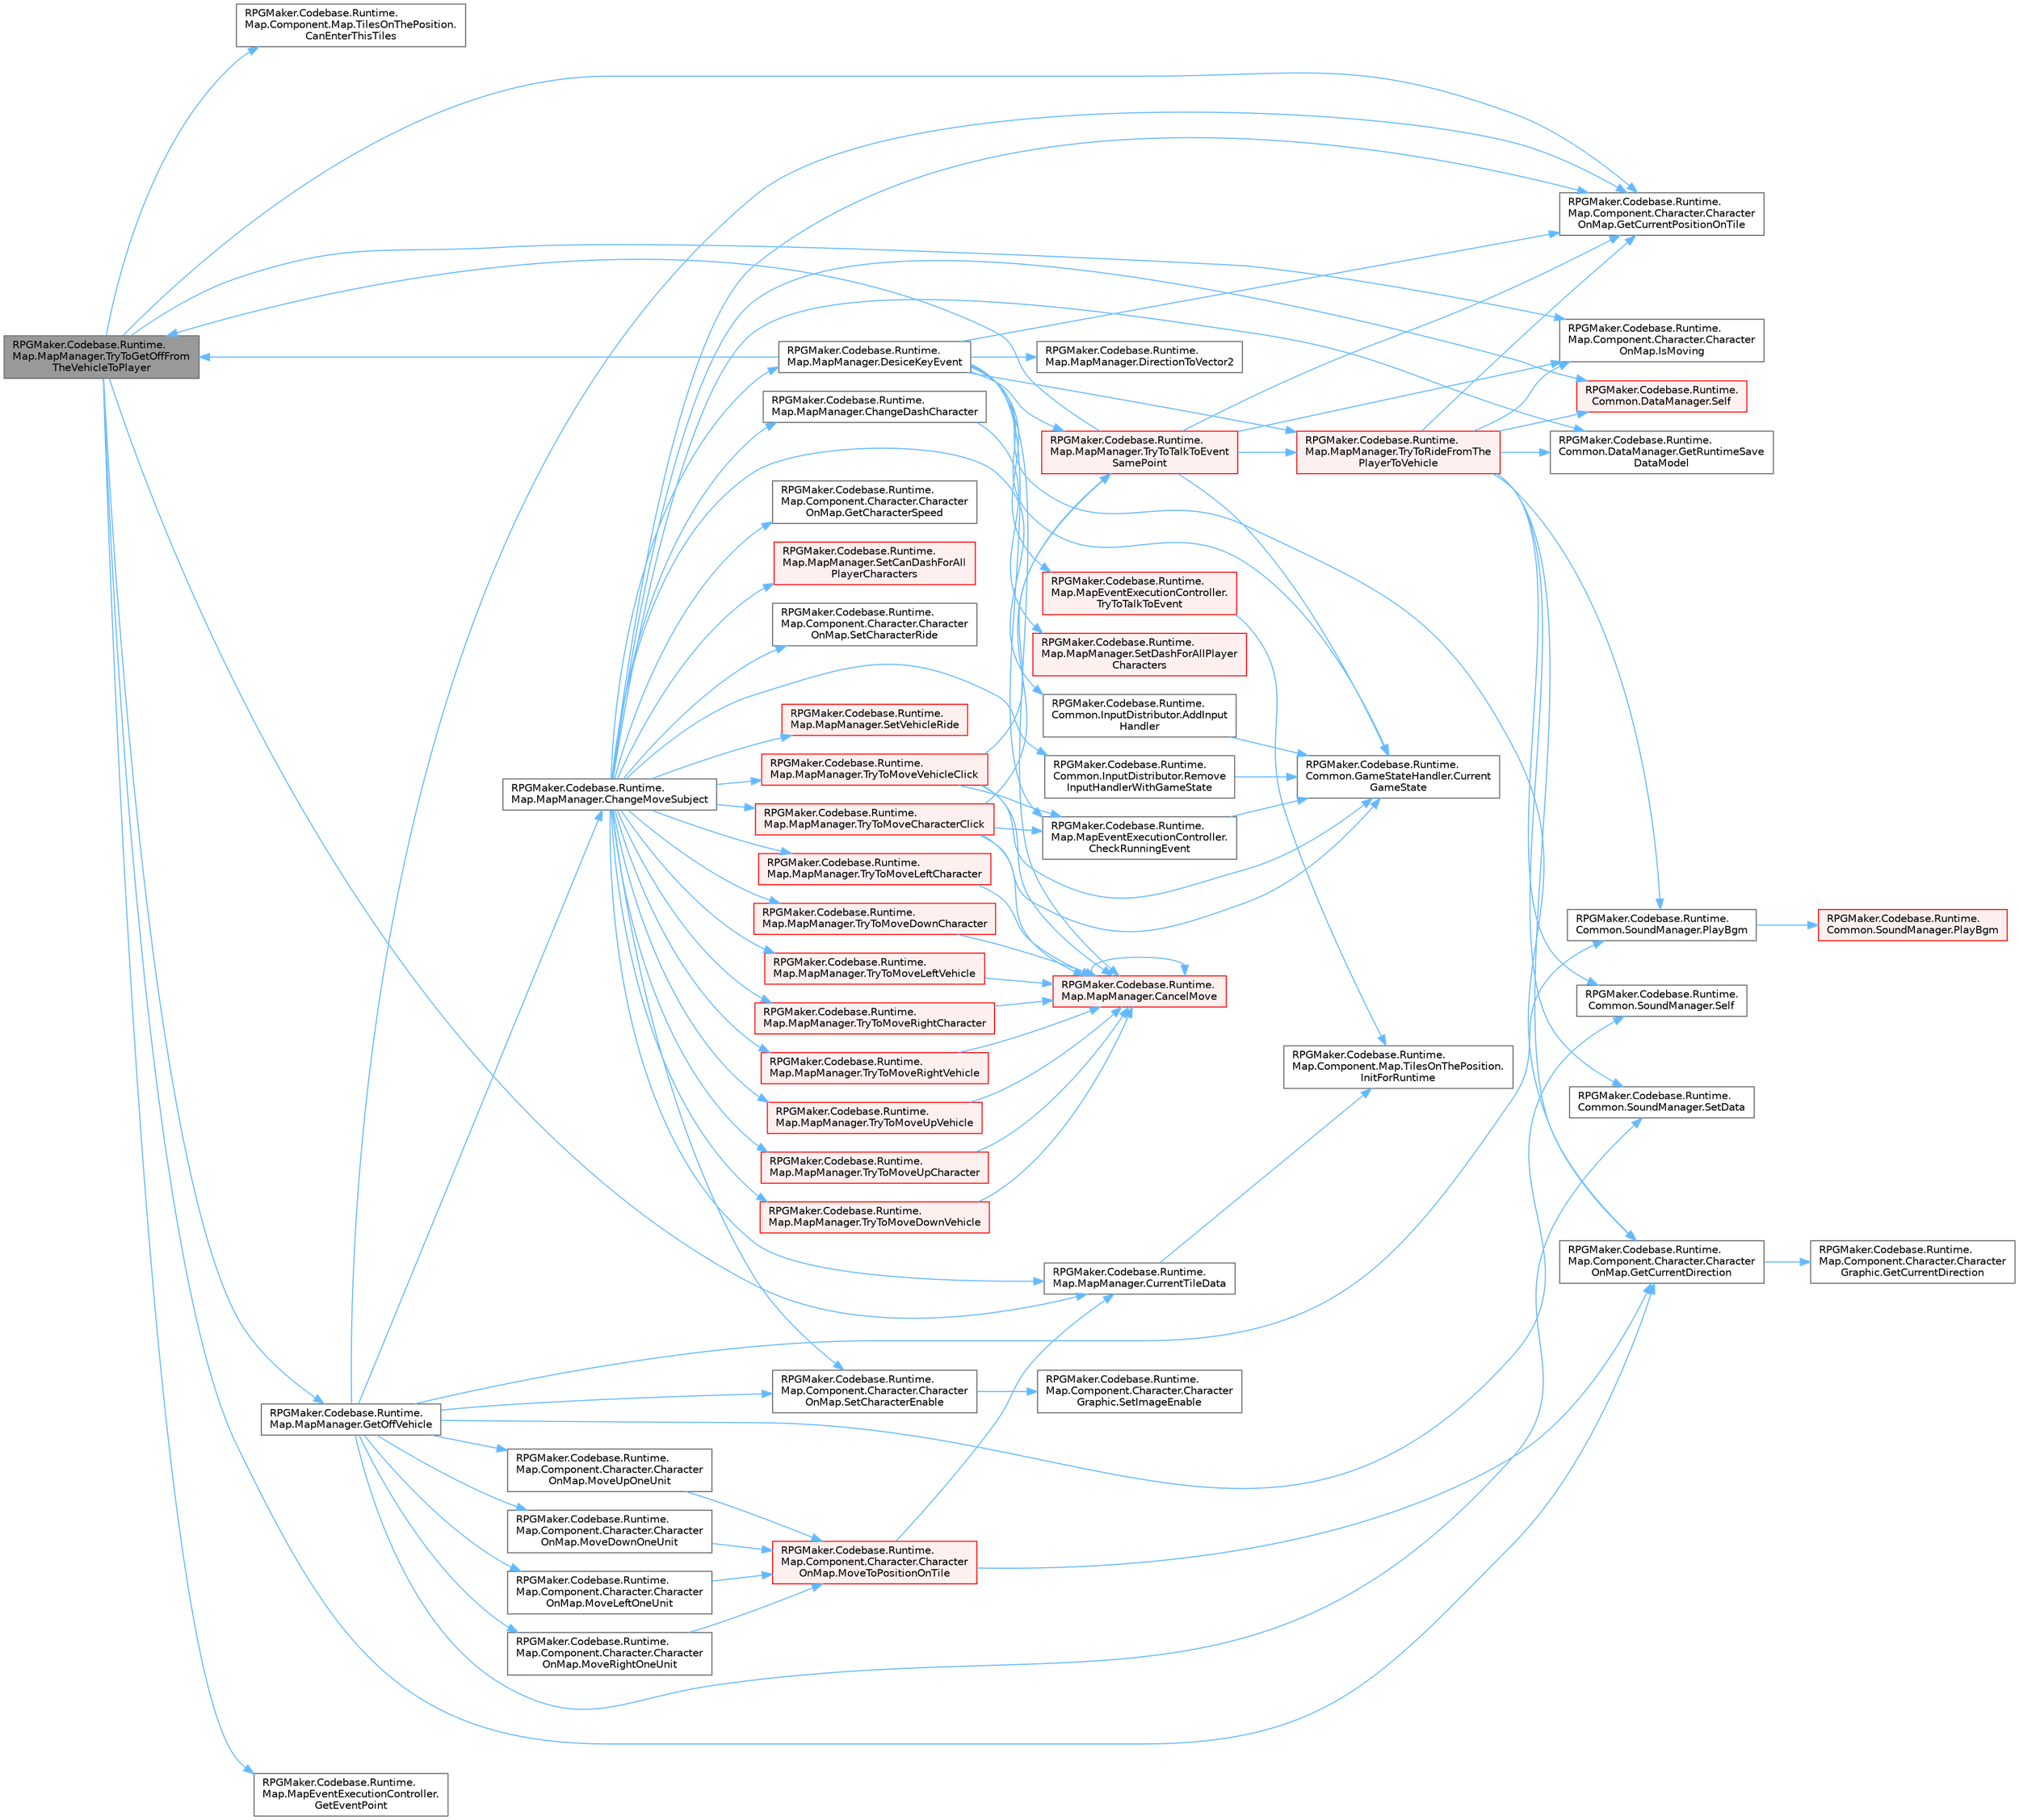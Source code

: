 digraph "RPGMaker.Codebase.Runtime.Map.MapManager.TryToGetOffFromTheVehicleToPlayer"
{
 // LATEX_PDF_SIZE
  bgcolor="transparent";
  edge [fontname=Helvetica,fontsize=10,labelfontname=Helvetica,labelfontsize=10];
  node [fontname=Helvetica,fontsize=10,shape=box,height=0.2,width=0.4];
  rankdir="LR";
  Node1 [id="Node000001",label="RPGMaker.Codebase.Runtime.\lMap.MapManager.TryToGetOffFrom\lTheVehicleToPlayer",height=0.2,width=0.4,color="gray40", fillcolor="grey60", style="filled", fontcolor="black",tooltip="乗り物から降りる"];
  Node1 -> Node2 [id="edge1_Node000001_Node000002",color="steelblue1",style="solid",tooltip=" "];
  Node2 [id="Node000002",label="RPGMaker.Codebase.Runtime.\lMap.Component.Map.TilesOnThePosition.\lCanEnterThisTiles",height=0.2,width=0.4,color="grey40", fillcolor="white", style="filled",URL="$d6/dfd/class_r_p_g_maker_1_1_codebase_1_1_runtime_1_1_map_1_1_component_1_1_map_1_1_tiles_on_the_position.html#a5f7d88633327ea157c635f7e782701e1",tooltip="同位置のこのタイル群に進入できるか？"];
  Node1 -> Node3 [id="edge2_Node000001_Node000003",color="steelblue1",style="solid",tooltip=" "];
  Node3 [id="Node000003",label="RPGMaker.Codebase.Runtime.\lMap.MapManager.CurrentTileData",height=0.2,width=0.4,color="grey40", fillcolor="white", style="filled",URL="$d5/d0f/class_r_p_g_maker_1_1_codebase_1_1_runtime_1_1_map_1_1_map_manager.html#a6bd3ed94e7072c1d31769481ffb80100",tooltip="現在のマップのTilesOnThePositionを返却"];
  Node3 -> Node4 [id="edge3_Node000003_Node000004",color="steelblue1",style="solid",tooltip=" "];
  Node4 [id="Node000004",label="RPGMaker.Codebase.Runtime.\lMap.Component.Map.TilesOnThePosition.\lInitForRuntime",height=0.2,width=0.4,color="grey40", fillcolor="white", style="filled",URL="$d6/dfd/class_r_p_g_maker_1_1_codebase_1_1_runtime_1_1_map_1_1_component_1_1_map_1_1_tiles_on_the_position.html#a8398da125f7b80fed7caf475f9f03da8",tooltip="初期化"];
  Node1 -> Node5 [id="edge4_Node000001_Node000005",color="steelblue1",style="solid",tooltip=" "];
  Node5 [id="Node000005",label="RPGMaker.Codebase.Runtime.\lMap.Component.Character.Character\lOnMap.GetCurrentDirection",height=0.2,width=0.4,color="grey40", fillcolor="white", style="filled",URL="$d0/dad/class_r_p_g_maker_1_1_codebase_1_1_runtime_1_1_map_1_1_component_1_1_character_1_1_character_on_map.html#a5fb2129b6ab88b1ef5d20e6a304e0391",tooltip="現在の向きを取得"];
  Node5 -> Node6 [id="edge5_Node000005_Node000006",color="steelblue1",style="solid",tooltip=" "];
  Node6 [id="Node000006",label="RPGMaker.Codebase.Runtime.\lMap.Component.Character.Character\lGraphic.GetCurrentDirection",height=0.2,width=0.4,color="grey40", fillcolor="white", style="filled",URL="$da/d44/class_r_p_g_maker_1_1_codebase_1_1_runtime_1_1_map_1_1_component_1_1_character_1_1_character_graphic.html#a4bfe1a54f4d8109cf55690420add224d",tooltip=" "];
  Node1 -> Node7 [id="edge6_Node000001_Node000007",color="steelblue1",style="solid",tooltip=" "];
  Node7 [id="Node000007",label="RPGMaker.Codebase.Runtime.\lMap.Component.Character.Character\lOnMap.GetCurrentPositionOnTile",height=0.2,width=0.4,color="grey40", fillcolor="white", style="filled",URL="$d0/dad/class_r_p_g_maker_1_1_codebase_1_1_runtime_1_1_map_1_1_component_1_1_character_1_1_character_on_map.html#ad595963f96c284bcc874ab574c3635f4",tooltip="現在のタイル位置を取得"];
  Node1 -> Node8 [id="edge7_Node000001_Node000008",color="steelblue1",style="solid",tooltip=" "];
  Node8 [id="Node000008",label="RPGMaker.Codebase.Runtime.\lMap.MapEventExecutionController.\lGetEventPoint",height=0.2,width=0.4,color="grey40", fillcolor="white", style="filled",URL="$db/d6c/class_r_p_g_maker_1_1_codebase_1_1_runtime_1_1_map_1_1_map_event_execution_controller.html#a1417802af626765f31245b2a6f765ac4",tooltip="指定座標に存在するイベントを返却する プレイヤーと統一の高さのイベントのみを対象とする"];
  Node1 -> Node9 [id="edge8_Node000001_Node000009",color="steelblue1",style="solid",tooltip=" "];
  Node9 [id="Node000009",label="RPGMaker.Codebase.Runtime.\lMap.MapManager.GetOffVehicle",height=0.2,width=0.4,color="grey40", fillcolor="white", style="filled",URL="$d5/d0f/class_r_p_g_maker_1_1_codebase_1_1_runtime_1_1_map_1_1_map_manager.html#ac3e43dc471cabb3ae7994aa34310b0e5",tooltip="乗り物降りるメソッド 降りれる方向が入ってくる"];
  Node9 -> Node10 [id="edge9_Node000009_Node000010",color="steelblue1",style="solid",tooltip=" "];
  Node10 [id="Node000010",label="RPGMaker.Codebase.Runtime.\lMap.MapManager.ChangeMoveSubject",height=0.2,width=0.4,color="grey40", fillcolor="white", style="filled",URL="$d5/d0f/class_r_p_g_maker_1_1_codebase_1_1_runtime_1_1_map_1_1_map_manager.html#a5d00d2c525cee192d90fc53bbc0c8682",tooltip=" "];
  Node10 -> Node11 [id="edge10_Node000010_Node000011",color="steelblue1",style="solid",tooltip=" "];
  Node11 [id="Node000011",label="RPGMaker.Codebase.Runtime.\lCommon.InputDistributor.AddInput\lHandler",height=0.2,width=0.4,color="grey40", fillcolor="white", style="filled",URL="$d3/df6/class_r_p_g_maker_1_1_codebase_1_1_runtime_1_1_common_1_1_input_distributor.html#a402385a83dcdf16396dde4ed413ffc74",tooltip="キーやマウスのイベントに対して実行するコールバック処理の登録"];
  Node11 -> Node12 [id="edge11_Node000011_Node000012",color="steelblue1",style="solid",tooltip=" "];
  Node12 [id="Node000012",label="RPGMaker.Codebase.Runtime.\lCommon.GameStateHandler.Current\lGameState",height=0.2,width=0.4,color="grey40", fillcolor="white", style="filled",URL="$de/d2c/class_r_p_g_maker_1_1_codebase_1_1_runtime_1_1_common_1_1_game_state_handler.html#adce58ef0480f995976ab60592c9add27",tooltip="現在の状態を返却する."];
  Node10 -> Node13 [id="edge12_Node000010_Node000013",color="steelblue1",style="solid",tooltip=" "];
  Node13 [id="Node000013",label="RPGMaker.Codebase.Runtime.\lMap.MapManager.ChangeDashCharacter",height=0.2,width=0.4,color="grey40", fillcolor="white", style="filled",URL="$d5/d0f/class_r_p_g_maker_1_1_codebase_1_1_runtime_1_1_map_1_1_map_manager.html#ae343073e8e052c2d583ec6ea5eb1a04b",tooltip="キャラクターのダッシュ、非ダッシュ切り替え"];
  Node13 -> Node14 [id="edge13_Node000013_Node000014",color="steelblue1",style="solid",tooltip=" "];
  Node14 [id="Node000014",label="RPGMaker.Codebase.Runtime.\lMap.MapManager.SetDashForAllPlayer\lCharacters",height=0.2,width=0.4,color="red", fillcolor="#FFF0F0", style="filled",URL="$d5/d0f/class_r_p_g_maker_1_1_codebase_1_1_runtime_1_1_map_1_1_map_manager.html#ada22aeaa3bfd3b22661663a7a03b111f",tooltip="ダッシュ中かどうかの設定。"];
  Node10 -> Node3 [id="edge14_Node000010_Node000003",color="steelblue1",style="solid",tooltip=" "];
  Node10 -> Node16 [id="edge15_Node000010_Node000016",color="steelblue1",style="solid",tooltip=" "];
  Node16 [id="Node000016",label="RPGMaker.Codebase.Runtime.\lMap.MapManager.DesiceKeyEvent",height=0.2,width=0.4,color="grey40", fillcolor="white", style="filled",URL="$d5/d0f/class_r_p_g_maker_1_1_codebase_1_1_runtime_1_1_map_1_1_map_manager.html#a2655da596d391627e8c2f71e6e490b62",tooltip="目の前にイベントがあり、その発動契機がTalkであればイベントを開始する"];
  Node16 -> Node17 [id="edge16_Node000016_Node000017",color="steelblue1",style="solid",tooltip=" "];
  Node17 [id="Node000017",label="RPGMaker.Codebase.Runtime.\lMap.MapManager.CancelMove",height=0.2,width=0.4,color="red", fillcolor="#FFF0F0", style="filled",URL="$d5/d0f/class_r_p_g_maker_1_1_codebase_1_1_runtime_1_1_map_1_1_map_manager.html#aec356ba03028b9e11ece2ceb38d7f3cf",tooltip=" "];
  Node17 -> Node17 [id="edge17_Node000017_Node000017",color="steelblue1",style="solid",tooltip=" "];
  Node16 -> Node22 [id="edge18_Node000016_Node000022",color="steelblue1",style="solid",tooltip=" "];
  Node22 [id="Node000022",label="RPGMaker.Codebase.Runtime.\lMap.MapEventExecutionController.\lCheckRunningEvent",height=0.2,width=0.4,color="grey40", fillcolor="white", style="filled",URL="$db/d6c/class_r_p_g_maker_1_1_codebase_1_1_runtime_1_1_map_1_1_map_event_execution_controller.html#aeaee3de09388ebf0bd140c0e4c831d56",tooltip="イベント実行中で、MAPやバトル側でキー操作を受け付け可能かどうかを返却する"];
  Node22 -> Node12 [id="edge19_Node000022_Node000012",color="steelblue1",style="solid",tooltip=" "];
  Node16 -> Node12 [id="edge20_Node000016_Node000012",color="steelblue1",style="solid",tooltip=" "];
  Node16 -> Node247 [id="edge21_Node000016_Node000247",color="steelblue1",style="solid",tooltip=" "];
  Node247 [id="Node000247",label="RPGMaker.Codebase.Runtime.\lMap.MapManager.DirectionToVector2",height=0.2,width=0.4,color="grey40", fillcolor="white", style="filled",URL="$d5/d0f/class_r_p_g_maker_1_1_codebase_1_1_runtime_1_1_map_1_1_map_manager.html#aeb557b12feaf048ae33b8257e1cb3ba1",tooltip="向きからVector2を取得。"];
  Node16 -> Node5 [id="edge22_Node000016_Node000005",color="steelblue1",style="solid",tooltip=" "];
  Node16 -> Node7 [id="edge23_Node000016_Node000007",color="steelblue1",style="solid",tooltip=" "];
  Node16 -> Node1 [id="edge24_Node000016_Node000001",color="steelblue1",style="solid",tooltip=" "];
  Node16 -> Node234 [id="edge25_Node000016_Node000234",color="steelblue1",style="solid",tooltip=" "];
  Node234 [id="Node000234",label="RPGMaker.Codebase.Runtime.\lMap.MapManager.TryToRideFromThe\lPlayerToVehicle",height=0.2,width=0.4,color="red", fillcolor="#FFF0F0", style="filled",URL="$d5/d0f/class_r_p_g_maker_1_1_codebase_1_1_runtime_1_1_map_1_1_map_manager.html#af833ea891460fe653ce5b7900b86e151",tooltip="乗り物に乗る"];
  Node234 -> Node5 [id="edge26_Node000234_Node000005",color="steelblue1",style="solid",tooltip=" "];
  Node234 -> Node7 [id="edge27_Node000234_Node000007",color="steelblue1",style="solid",tooltip=" "];
  Node234 -> Node54 [id="edge28_Node000234_Node000054",color="steelblue1",style="solid",tooltip=" "];
  Node54 [id="Node000054",label="RPGMaker.Codebase.Runtime.\lCommon.DataManager.GetRuntimeSave\lDataModel",height=0.2,width=0.4,color="grey40", fillcolor="white", style="filled",URL="$d5/d08/class_r_p_g_maker_1_1_codebase_1_1_runtime_1_1_common_1_1_data_manager.html#aa008ccb1bfddc97c2c6618cfe1fe9ab9",tooltip=" "];
  Node234 -> Node39 [id="edge29_Node000234_Node000039",color="steelblue1",style="solid",tooltip=" "];
  Node39 [id="Node000039",label="RPGMaker.Codebase.Runtime.\lMap.Component.Character.Character\lOnMap.IsMoving",height=0.2,width=0.4,color="grey40", fillcolor="white", style="filled",URL="$d0/dad/class_r_p_g_maker_1_1_codebase_1_1_runtime_1_1_map_1_1_component_1_1_character_1_1_character_on_map.html#a0c1997bb9d5c1a42d2d66f4115ec43bf",tooltip="移動状態の取得"];
  Node234 -> Node237 [id="edge30_Node000234_Node000237",color="steelblue1",style="solid",tooltip=" "];
  Node237 [id="Node000237",label="RPGMaker.Codebase.Runtime.\lCommon.SoundManager.PlayBgm",height=0.2,width=0.4,color="grey40", fillcolor="white", style="filled",URL="$dc/d92/class_r_p_g_maker_1_1_codebase_1_1_runtime_1_1_common_1_1_sound_manager.html#a6c8c608b6e1e7333a2d5ffefd1c22eb1",tooltip=" "];
  Node237 -> Node238 [id="edge31_Node000237_Node000238",color="steelblue1",style="solid",tooltip=" "];
  Node238 [id="Node000238",label="RPGMaker.Codebase.Runtime.\lCommon.SoundManager.PlayBgm",height=0.2,width=0.4,color="red", fillcolor="#FFF0F0", style="filled",URL="$dc/d92/class_r_p_g_maker_1_1_codebase_1_1_runtime_1_1_common_1_1_sound_manager.html#a14845db27bd80ffa9310696630950bb2",tooltip=" "];
  Node234 -> Node57 [id="edge32_Node000234_Node000057",color="steelblue1",style="solid",tooltip=" "];
  Node57 [id="Node000057",label="RPGMaker.Codebase.Runtime.\lCommon.DataManager.Self",height=0.2,width=0.4,color="red", fillcolor="#FFF0F0", style="filled",URL="$d5/d08/class_r_p_g_maker_1_1_codebase_1_1_runtime_1_1_common_1_1_data_manager.html#a8f0a40fd71fe0a873d1905e106299934",tooltip=" "];
  Node234 -> Node160 [id="edge33_Node000234_Node000160",color="steelblue1",style="solid",tooltip=" "];
  Node160 [id="Node000160",label="RPGMaker.Codebase.Runtime.\lCommon.SoundManager.Self",height=0.2,width=0.4,color="grey40", fillcolor="white", style="filled",URL="$dc/d92/class_r_p_g_maker_1_1_codebase_1_1_runtime_1_1_common_1_1_sound_manager.html#aca0898033e6c728c94d26ad955dc4968",tooltip=" "];
  Node234 -> Node161 [id="edge34_Node000234_Node000161",color="steelblue1",style="solid",tooltip=" "];
  Node161 [id="Node000161",label="RPGMaker.Codebase.Runtime.\lCommon.SoundManager.SetData",height=0.2,width=0.4,color="grey40", fillcolor="white", style="filled",URL="$dc/d92/class_r_p_g_maker_1_1_codebase_1_1_runtime_1_1_common_1_1_sound_manager.html#a0618a93ba58b7dbf31684f62cf69a8dd",tooltip=" "];
  Node16 -> Node248 [id="edge35_Node000016_Node000248",color="steelblue1",style="solid",tooltip=" "];
  Node248 [id="Node000248",label="RPGMaker.Codebase.Runtime.\lMap.MapEventExecutionController.\lTryToTalkToEvent",height=0.2,width=0.4,color="red", fillcolor="#FFF0F0", style="filled",URL="$db/d6c/class_r_p_g_maker_1_1_codebase_1_1_runtime_1_1_map_1_1_map_event_execution_controller.html#af3617ac5a414c04e062dc020dadefd74",tooltip="アクションキーでイベントを実行する"];
  Node248 -> Node4 [id="edge36_Node000248_Node000004",color="steelblue1",style="solid",tooltip=" "];
  Node16 -> Node233 [id="edge37_Node000016_Node000233",color="steelblue1",style="solid",tooltip=" "];
  Node233 [id="Node000233",label="RPGMaker.Codebase.Runtime.\lMap.MapManager.TryToTalkToEvent\lSamePoint",height=0.2,width=0.4,color="red", fillcolor="#FFF0F0", style="filled",URL="$d5/d0f/class_r_p_g_maker_1_1_codebase_1_1_runtime_1_1_map_1_1_map_manager.html#a0fbfc4078a6e1d77a62009a7ac3985c4",tooltip=" "];
  Node233 -> Node12 [id="edge38_Node000233_Node000012",color="steelblue1",style="solid",tooltip=" "];
  Node233 -> Node7 [id="edge39_Node000233_Node000007",color="steelblue1",style="solid",tooltip=" "];
  Node233 -> Node39 [id="edge40_Node000233_Node000039",color="steelblue1",style="solid",tooltip=" "];
  Node233 -> Node1 [id="edge41_Node000233_Node000001",color="steelblue1",style="solid",tooltip=" "];
  Node233 -> Node234 [id="edge42_Node000233_Node000234",color="steelblue1",style="solid",tooltip=" "];
  Node10 -> Node249 [id="edge43_Node000010_Node000249",color="steelblue1",style="solid",tooltip=" "];
  Node249 [id="Node000249",label="RPGMaker.Codebase.Runtime.\lMap.Component.Character.Character\lOnMap.GetCharacterSpeed",height=0.2,width=0.4,color="grey40", fillcolor="white", style="filled",URL="$d0/dad/class_r_p_g_maker_1_1_codebase_1_1_runtime_1_1_map_1_1_component_1_1_character_1_1_character_on_map.html#a3728efd56f8c93ccb040cbb6523854e2",tooltip=" "];
  Node10 -> Node7 [id="edge44_Node000010_Node000007",color="steelblue1",style="solid",tooltip=" "];
  Node10 -> Node54 [id="edge45_Node000010_Node000054",color="steelblue1",style="solid",tooltip=" "];
  Node10 -> Node250 [id="edge46_Node000010_Node000250",color="steelblue1",style="solid",tooltip=" "];
  Node250 [id="Node000250",label="RPGMaker.Codebase.Runtime.\lCommon.InputDistributor.Remove\lInputHandlerWithGameState",height=0.2,width=0.4,color="grey40", fillcolor="white", style="filled",URL="$d3/df6/class_r_p_g_maker_1_1_codebase_1_1_runtime_1_1_common_1_1_input_distributor.html#a94f2b7f6d7e8ce2a8cef3862a2199c67",tooltip="GameStateに紐づくキーやマウスのイベントを破棄する"];
  Node250 -> Node12 [id="edge47_Node000250_Node000012",color="steelblue1",style="solid",tooltip=" "];
  Node10 -> Node57 [id="edge48_Node000010_Node000057",color="steelblue1",style="solid",tooltip=" "];
  Node10 -> Node102 [id="edge49_Node000010_Node000102",color="steelblue1",style="solid",tooltip=" "];
  Node102 [id="Node000102",label="RPGMaker.Codebase.Runtime.\lMap.MapManager.SetCanDashForAll\lPlayerCharacters",height=0.2,width=0.4,color="red", fillcolor="#FFF0F0", style="filled",URL="$d5/d0f/class_r_p_g_maker_1_1_codebase_1_1_runtime_1_1_map_1_1_map_manager.html#ad6f2476571aacddc416bc299ab747122",tooltip="ダッシュ可能かどうかの設定。"];
  Node10 -> Node251 [id="edge50_Node000010_Node000251",color="steelblue1",style="solid",tooltip=" "];
  Node251 [id="Node000251",label="RPGMaker.Codebase.Runtime.\lMap.Component.Character.Character\lOnMap.SetCharacterEnable",height=0.2,width=0.4,color="grey40", fillcolor="white", style="filled",URL="$d0/dad/class_r_p_g_maker_1_1_codebase_1_1_runtime_1_1_map_1_1_component_1_1_character_1_1_character_on_map.html#a756f1d45637d9696729bae9d07e79b81",tooltip=" "];
  Node251 -> Node252 [id="edge51_Node000251_Node000252",color="steelblue1",style="solid",tooltip=" "];
  Node252 [id="Node000252",label="RPGMaker.Codebase.Runtime.\lMap.Component.Character.Character\lGraphic.SetImageEnable",height=0.2,width=0.4,color="grey40", fillcolor="white", style="filled",URL="$da/d44/class_r_p_g_maker_1_1_codebase_1_1_runtime_1_1_map_1_1_component_1_1_character_1_1_character_graphic.html#ac33a03bd570ff0d21a2a74bebf8a949c",tooltip="画像の表示を有効にするかどうかの切り替え"];
  Node10 -> Node253 [id="edge52_Node000010_Node000253",color="steelblue1",style="solid",tooltip=" "];
  Node253 [id="Node000253",label="RPGMaker.Codebase.Runtime.\lMap.Component.Character.Character\lOnMap.SetCharacterRide",height=0.2,width=0.4,color="grey40", fillcolor="white", style="filled",URL="$d0/dad/class_r_p_g_maker_1_1_codebase_1_1_runtime_1_1_map_1_1_component_1_1_character_1_1_character_on_map.html#a4b089ec6488b17ceb7a6990d08a165f3",tooltip=" "];
  Node10 -> Node254 [id="edge53_Node000010_Node000254",color="steelblue1",style="solid",tooltip=" "];
  Node254 [id="Node000254",label="RPGMaker.Codebase.Runtime.\lMap.MapManager.SetVehicleRide",height=0.2,width=0.4,color="red", fillcolor="#FFF0F0", style="filled",URL="$d5/d0f/class_r_p_g_maker_1_1_codebase_1_1_runtime_1_1_map_1_1_map_manager.html#af10ca0bbb27b59ceedfbdc9e4b8d5894",tooltip=" "];
  Node10 -> Node260 [id="edge54_Node000010_Node000260",color="steelblue1",style="solid",tooltip=" "];
  Node260 [id="Node000260",label="RPGMaker.Codebase.Runtime.\lMap.MapManager.TryToMoveCharacterClick",height=0.2,width=0.4,color="red", fillcolor="#FFF0F0", style="filled",URL="$d5/d0f/class_r_p_g_maker_1_1_codebase_1_1_runtime_1_1_map_1_1_map_manager.html#a3a7ad6e6d848e31770443541b2113049",tooltip="キャラクターの移動を試行する （対象位置が進入不可の場合は向きだけ変える）"];
  Node260 -> Node17 [id="edge55_Node000260_Node000017",color="steelblue1",style="solid",tooltip=" "];
  Node260 -> Node22 [id="edge56_Node000260_Node000022",color="steelblue1",style="solid",tooltip=" "];
  Node260 -> Node12 [id="edge57_Node000260_Node000012",color="steelblue1",style="solid",tooltip=" "];
  Node260 -> Node233 [id="edge58_Node000260_Node000233",color="steelblue1",style="solid",tooltip=" "];
  Node10 -> Node267 [id="edge59_Node000010_Node000267",color="steelblue1",style="solid",tooltip=" "];
  Node267 [id="Node000267",label="RPGMaker.Codebase.Runtime.\lMap.MapManager.TryToMoveDownCharacter",height=0.2,width=0.4,color="red", fillcolor="#FFF0F0", style="filled",URL="$d5/d0f/class_r_p_g_maker_1_1_codebase_1_1_runtime_1_1_map_1_1_map_manager.html#ab602fb3908c965ecbdfa140fa64e3de4",tooltip=" "];
  Node267 -> Node17 [id="edge60_Node000267_Node000017",color="steelblue1",style="solid",tooltip=" "];
  Node10 -> Node268 [id="edge61_Node000010_Node000268",color="steelblue1",style="solid",tooltip=" "];
  Node268 [id="Node000268",label="RPGMaker.Codebase.Runtime.\lMap.MapManager.TryToMoveDownVehicle",height=0.2,width=0.4,color="red", fillcolor="#FFF0F0", style="filled",URL="$d5/d0f/class_r_p_g_maker_1_1_codebase_1_1_runtime_1_1_map_1_1_map_manager.html#a476c0a4fd7efbcd64fb342d4988ba6f7",tooltip=" "];
  Node268 -> Node17 [id="edge62_Node000268_Node000017",color="steelblue1",style="solid",tooltip=" "];
  Node10 -> Node269 [id="edge63_Node000010_Node000269",color="steelblue1",style="solid",tooltip=" "];
  Node269 [id="Node000269",label="RPGMaker.Codebase.Runtime.\lMap.MapManager.TryToMoveLeftCharacter",height=0.2,width=0.4,color="red", fillcolor="#FFF0F0", style="filled",URL="$d5/d0f/class_r_p_g_maker_1_1_codebase_1_1_runtime_1_1_map_1_1_map_manager.html#a1d7da40eb2e0a29eda0e228f434a77ec",tooltip="Actionへの代入時に内容が確認しやすいように、各向き分メソッドを用意。"];
  Node269 -> Node17 [id="edge64_Node000269_Node000017",color="steelblue1",style="solid",tooltip=" "];
  Node10 -> Node270 [id="edge65_Node000010_Node000270",color="steelblue1",style="solid",tooltip=" "];
  Node270 [id="Node000270",label="RPGMaker.Codebase.Runtime.\lMap.MapManager.TryToMoveLeftVehicle",height=0.2,width=0.4,color="red", fillcolor="#FFF0F0", style="filled",URL="$d5/d0f/class_r_p_g_maker_1_1_codebase_1_1_runtime_1_1_map_1_1_map_manager.html#a8efa0bcf03ce7e5b2b1746ccc3ee13c0",tooltip="Actionへの代入時に内容が確認しやすいように、各向き分メソッドを用意。"];
  Node270 -> Node17 [id="edge66_Node000270_Node000017",color="steelblue1",style="solid",tooltip=" "];
  Node10 -> Node271 [id="edge67_Node000010_Node000271",color="steelblue1",style="solid",tooltip=" "];
  Node271 [id="Node000271",label="RPGMaker.Codebase.Runtime.\lMap.MapManager.TryToMoveRightCharacter",height=0.2,width=0.4,color="red", fillcolor="#FFF0F0", style="filled",URL="$d5/d0f/class_r_p_g_maker_1_1_codebase_1_1_runtime_1_1_map_1_1_map_manager.html#a4de669f540fb731c58fe2aaf3218c235",tooltip=" "];
  Node271 -> Node17 [id="edge68_Node000271_Node000017",color="steelblue1",style="solid",tooltip=" "];
  Node10 -> Node272 [id="edge69_Node000010_Node000272",color="steelblue1",style="solid",tooltip=" "];
  Node272 [id="Node000272",label="RPGMaker.Codebase.Runtime.\lMap.MapManager.TryToMoveRightVehicle",height=0.2,width=0.4,color="red", fillcolor="#FFF0F0", style="filled",URL="$d5/d0f/class_r_p_g_maker_1_1_codebase_1_1_runtime_1_1_map_1_1_map_manager.html#a3ec5763f85b5b41539237530c5806901",tooltip=" "];
  Node272 -> Node17 [id="edge70_Node000272_Node000017",color="steelblue1",style="solid",tooltip=" "];
  Node10 -> Node273 [id="edge71_Node000010_Node000273",color="steelblue1",style="solid",tooltip=" "];
  Node273 [id="Node000273",label="RPGMaker.Codebase.Runtime.\lMap.MapManager.TryToMoveUpCharacter",height=0.2,width=0.4,color="red", fillcolor="#FFF0F0", style="filled",URL="$d5/d0f/class_r_p_g_maker_1_1_codebase_1_1_runtime_1_1_map_1_1_map_manager.html#ac3d79e5a98a34a7f08f34402600f7a57",tooltip=" "];
  Node273 -> Node17 [id="edge72_Node000273_Node000017",color="steelblue1",style="solid",tooltip=" "];
  Node10 -> Node274 [id="edge73_Node000010_Node000274",color="steelblue1",style="solid",tooltip=" "];
  Node274 [id="Node000274",label="RPGMaker.Codebase.Runtime.\lMap.MapManager.TryToMoveUpVehicle",height=0.2,width=0.4,color="red", fillcolor="#FFF0F0", style="filled",URL="$d5/d0f/class_r_p_g_maker_1_1_codebase_1_1_runtime_1_1_map_1_1_map_manager.html#ac56d14e743bf2942bb37db5c5954063e",tooltip=" "];
  Node274 -> Node17 [id="edge74_Node000274_Node000017",color="steelblue1",style="solid",tooltip=" "];
  Node10 -> Node275 [id="edge75_Node000010_Node000275",color="steelblue1",style="solid",tooltip=" "];
  Node275 [id="Node000275",label="RPGMaker.Codebase.Runtime.\lMap.MapManager.TryToMoveVehicleClick",height=0.2,width=0.4,color="red", fillcolor="#FFF0F0", style="filled",URL="$d5/d0f/class_r_p_g_maker_1_1_codebase_1_1_runtime_1_1_map_1_1_map_manager.html#a6ee6f9efcc536de03d0f38f5d3de8e9e",tooltip="キャラクターの移動を試行する （対象位置が進入不可の場合は向きだけ変える）"];
  Node275 -> Node17 [id="edge76_Node000275_Node000017",color="steelblue1",style="solid",tooltip=" "];
  Node275 -> Node22 [id="edge77_Node000275_Node000022",color="steelblue1",style="solid",tooltip=" "];
  Node275 -> Node12 [id="edge78_Node000275_Node000012",color="steelblue1",style="solid",tooltip=" "];
  Node275 -> Node233 [id="edge79_Node000275_Node000233",color="steelblue1",style="solid",tooltip=" "];
  Node9 -> Node7 [id="edge80_Node000009_Node000007",color="steelblue1",style="solid",tooltip=" "];
  Node9 -> Node192 [id="edge81_Node000009_Node000192",color="steelblue1",style="solid",tooltip=" "];
  Node192 [id="Node000192",label="RPGMaker.Codebase.Runtime.\lMap.Component.Character.Character\lOnMap.MoveDownOneUnit",height=0.2,width=0.4,color="grey40", fillcolor="white", style="filled",URL="$d0/dad/class_r_p_g_maker_1_1_codebase_1_1_runtime_1_1_map_1_1_component_1_1_character_1_1_character_on_map.html#ace33c79a51d8a533b2ce346abf138354",tooltip="1マス下に移動する"];
  Node192 -> Node193 [id="edge82_Node000192_Node000193",color="steelblue1",style="solid",tooltip=" "];
  Node193 [id="Node000193",label="RPGMaker.Codebase.Runtime.\lMap.Component.Character.Character\lOnMap.MoveToPositionOnTile",height=0.2,width=0.4,color="red", fillcolor="#FFF0F0", style="filled",URL="$d0/dad/class_r_p_g_maker_1_1_codebase_1_1_runtime_1_1_map_1_1_component_1_1_character_1_1_character_on_map.html#ad2d967761c9c99d601e1230d00f85606",tooltip="指定したタイルの位置へ移動する"];
  Node193 -> Node3 [id="edge83_Node000193_Node000003",color="steelblue1",style="solid",tooltip=" "];
  Node193 -> Node5 [id="edge84_Node000193_Node000005",color="steelblue1",style="solid",tooltip=" "];
  Node9 -> Node202 [id="edge85_Node000009_Node000202",color="steelblue1",style="solid",tooltip=" "];
  Node202 [id="Node000202",label="RPGMaker.Codebase.Runtime.\lMap.Component.Character.Character\lOnMap.MoveLeftOneUnit",height=0.2,width=0.4,color="grey40", fillcolor="white", style="filled",URL="$d0/dad/class_r_p_g_maker_1_1_codebase_1_1_runtime_1_1_map_1_1_component_1_1_character_1_1_character_on_map.html#acf153046015518dcf29ddacb5bb522a6",tooltip="1マス左に移動する"];
  Node202 -> Node193 [id="edge86_Node000202_Node000193",color="steelblue1",style="solid",tooltip=" "];
  Node9 -> Node203 [id="edge87_Node000009_Node000203",color="steelblue1",style="solid",tooltip=" "];
  Node203 [id="Node000203",label="RPGMaker.Codebase.Runtime.\lMap.Component.Character.Character\lOnMap.MoveRightOneUnit",height=0.2,width=0.4,color="grey40", fillcolor="white", style="filled",URL="$d0/dad/class_r_p_g_maker_1_1_codebase_1_1_runtime_1_1_map_1_1_component_1_1_character_1_1_character_on_map.html#a60565e3d03a68398ff93f970fbeff07a",tooltip="1マス右に移動する"];
  Node203 -> Node193 [id="edge88_Node000203_Node000193",color="steelblue1",style="solid",tooltip=" "];
  Node9 -> Node204 [id="edge89_Node000009_Node000204",color="steelblue1",style="solid",tooltip=" "];
  Node204 [id="Node000204",label="RPGMaker.Codebase.Runtime.\lMap.Component.Character.Character\lOnMap.MoveUpOneUnit",height=0.2,width=0.4,color="grey40", fillcolor="white", style="filled",URL="$d0/dad/class_r_p_g_maker_1_1_codebase_1_1_runtime_1_1_map_1_1_component_1_1_character_1_1_character_on_map.html#ac731d78d4f1079232ddc2462242ba477",tooltip="1マス上に移動する"];
  Node204 -> Node193 [id="edge90_Node000204_Node000193",color="steelblue1",style="solid",tooltip=" "];
  Node9 -> Node237 [id="edge91_Node000009_Node000237",color="steelblue1",style="solid",tooltip=" "];
  Node9 -> Node160 [id="edge92_Node000009_Node000160",color="steelblue1",style="solid",tooltip=" "];
  Node9 -> Node251 [id="edge93_Node000009_Node000251",color="steelblue1",style="solid",tooltip=" "];
  Node9 -> Node161 [id="edge94_Node000009_Node000161",color="steelblue1",style="solid",tooltip=" "];
  Node1 -> Node39 [id="edge95_Node000001_Node000039",color="steelblue1",style="solid",tooltip=" "];
}
